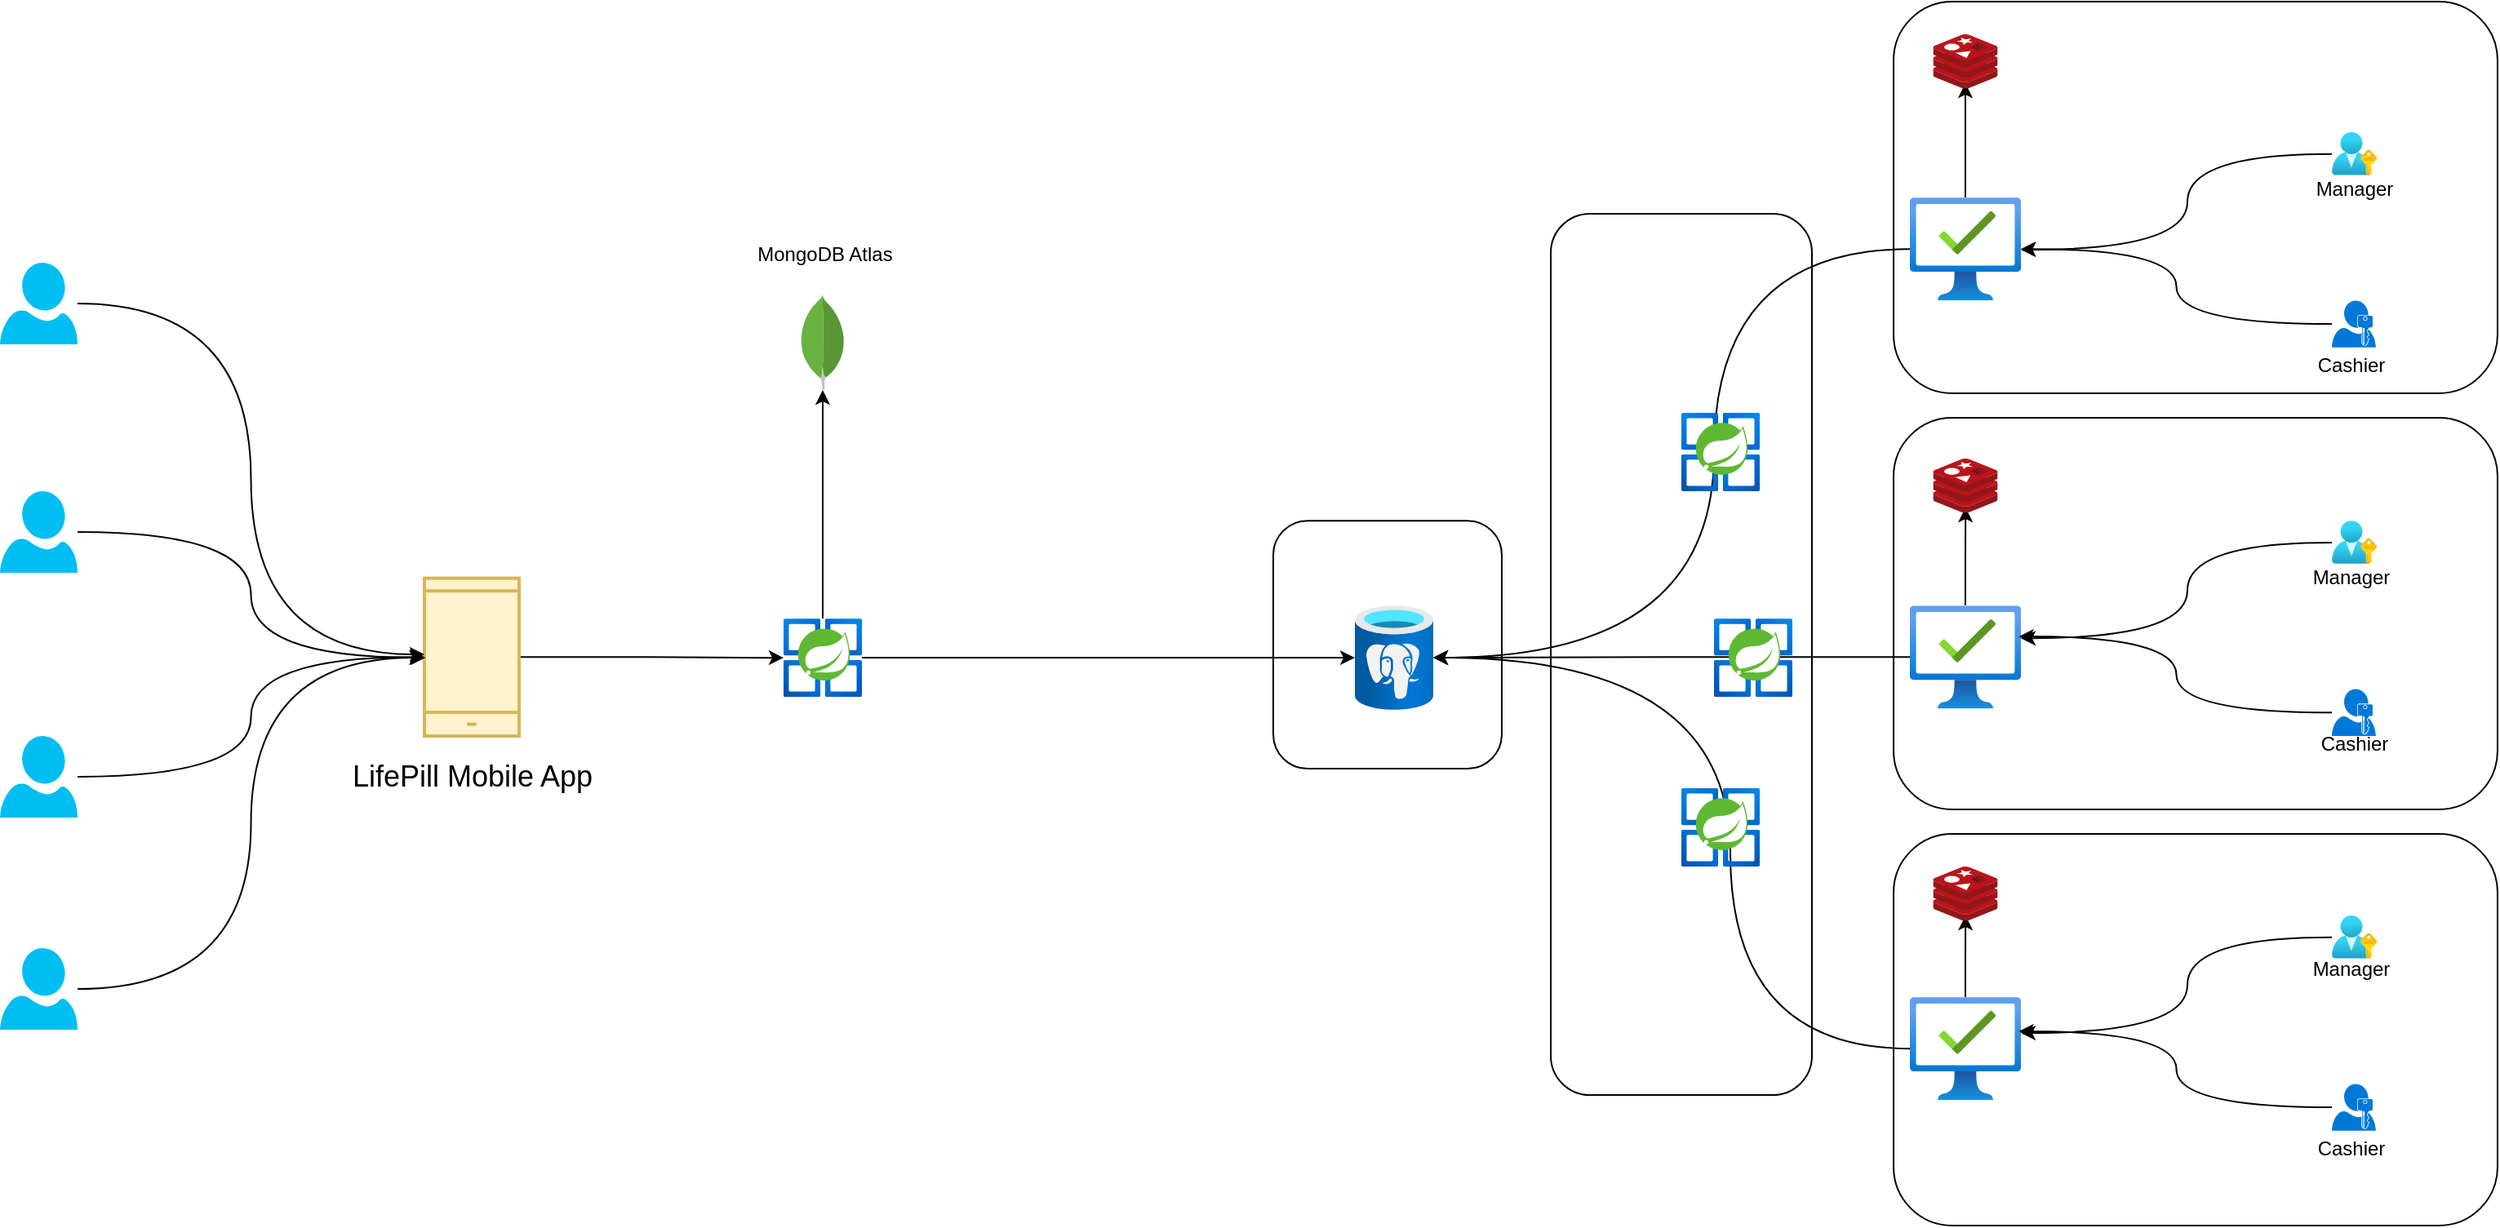 <mxfile version="24.6.5" type="github">
  <diagram name="Page-1" id="bUdxkc4C-8dXbEJqsbLI">
    <mxGraphModel dx="1608" dy="872" grid="1" gridSize="10" guides="1" tooltips="1" connect="1" arrows="1" fold="1" page="1" pageScale="1" pageWidth="850" pageHeight="1100" math="0" shadow="0">
      <root>
        <mxCell id="0" />
        <mxCell id="1" parent="0" />
        <mxCell id="u1SGTOXUv3aXrVpYH8Jw-95" value="" style="rounded=1;whiteSpace=wrap;html=1;" vertex="1" parent="1">
          <mxGeometry x="1190" y="10" width="370" height="240" as="geometry" />
        </mxCell>
        <mxCell id="u1SGTOXUv3aXrVpYH8Jw-100" value="" style="rounded=1;whiteSpace=wrap;html=1;" vertex="1" parent="1">
          <mxGeometry x="810" y="328.08" width="140" height="151.92" as="geometry" />
        </mxCell>
        <mxCell id="u1SGTOXUv3aXrVpYH8Jw-99" value="" style="rounded=1;whiteSpace=wrap;html=1;" vertex="1" parent="1">
          <mxGeometry x="980" y="140" width="160" height="540" as="geometry" />
        </mxCell>
        <mxCell id="u1SGTOXUv3aXrVpYH8Jw-98" value="" style="rounded=1;whiteSpace=wrap;html=1;" vertex="1" parent="1">
          <mxGeometry x="1190" y="520" width="370" height="240" as="geometry" />
        </mxCell>
        <mxCell id="u1SGTOXUv3aXrVpYH8Jw-96" value="" style="rounded=1;whiteSpace=wrap;html=1;" vertex="1" parent="1">
          <mxGeometry x="1190" y="265" width="370" height="240" as="geometry" />
        </mxCell>
        <mxCell id="u1SGTOXUv3aXrVpYH8Jw-1" value="" style="verticalLabelPosition=bottom;html=1;verticalAlign=top;align=center;strokeColor=none;fillColor=#00BEF2;shape=mxgraph.azure.user;" vertex="1" parent="1">
          <mxGeometry x="30" y="170" width="47.5" height="50" as="geometry" />
        </mxCell>
        <mxCell id="u1SGTOXUv3aXrVpYH8Jw-2" value="" style="verticalLabelPosition=bottom;html=1;verticalAlign=top;align=center;strokeColor=none;fillColor=#00BEF2;shape=mxgraph.azure.user;" vertex="1" parent="1">
          <mxGeometry x="30" y="310" width="47.5" height="50" as="geometry" />
        </mxCell>
        <mxCell id="u1SGTOXUv3aXrVpYH8Jw-9" style="edgeStyle=orthogonalEdgeStyle;rounded=0;orthogonalLoop=1;jettySize=auto;html=1;curved=1;" edge="1" parent="1" source="u1SGTOXUv3aXrVpYH8Jw-3" target="u1SGTOXUv3aXrVpYH8Jw-5">
          <mxGeometry relative="1" as="geometry" />
        </mxCell>
        <mxCell id="u1SGTOXUv3aXrVpYH8Jw-3" value="" style="verticalLabelPosition=bottom;html=1;verticalAlign=top;align=center;strokeColor=none;fillColor=#00BEF2;shape=mxgraph.azure.user;" vertex="1" parent="1">
          <mxGeometry x="30" y="460" width="47.5" height="50" as="geometry" />
        </mxCell>
        <mxCell id="u1SGTOXUv3aXrVpYH8Jw-4" value="" style="verticalLabelPosition=bottom;html=1;verticalAlign=top;align=center;strokeColor=none;fillColor=#00BEF2;shape=mxgraph.azure.user;" vertex="1" parent="1">
          <mxGeometry x="30" y="590" width="47.5" height="50" as="geometry" />
        </mxCell>
        <mxCell id="u1SGTOXUv3aXrVpYH8Jw-90" style="edgeStyle=orthogonalEdgeStyle;rounded=0;orthogonalLoop=1;jettySize=auto;html=1;" edge="1" parent="1" source="u1SGTOXUv3aXrVpYH8Jw-5" target="u1SGTOXUv3aXrVpYH8Jw-89">
          <mxGeometry relative="1" as="geometry" />
        </mxCell>
        <mxCell id="u1SGTOXUv3aXrVpYH8Jw-5" value="" style="html=1;verticalLabelPosition=bottom;align=center;labelBackgroundColor=#ffffff;verticalAlign=top;strokeWidth=2;strokeColor=#d6b656;shadow=0;dashed=0;shape=mxgraph.ios7.icons.smartphone;fillColor=#fff2cc;" vertex="1" parent="1">
          <mxGeometry x="290" y="363.33" width="58" height="96.67" as="geometry" />
        </mxCell>
        <mxCell id="u1SGTOXUv3aXrVpYH8Jw-6" value="&lt;font style=&quot;font-size: 18px;&quot;&gt;LifePill Mobile App&lt;/font&gt;" style="text;html=1;align=center;verticalAlign=middle;resizable=0;points=[];autosize=1;strokeColor=none;fillColor=none;" vertex="1" parent="1">
          <mxGeometry x="234" y="465" width="170" height="40" as="geometry" />
        </mxCell>
        <mxCell id="u1SGTOXUv3aXrVpYH8Jw-8" style="edgeStyle=orthogonalEdgeStyle;rounded=0;orthogonalLoop=1;jettySize=auto;html=1;entryX=-0.004;entryY=0.503;entryDx=0;entryDy=0;entryPerimeter=0;curved=1;" edge="1" parent="1" source="u1SGTOXUv3aXrVpYH8Jw-4" target="u1SGTOXUv3aXrVpYH8Jw-5">
          <mxGeometry relative="1" as="geometry" />
        </mxCell>
        <mxCell id="u1SGTOXUv3aXrVpYH8Jw-10" style="edgeStyle=orthogonalEdgeStyle;rounded=0;orthogonalLoop=1;jettySize=auto;html=1;entryX=0.013;entryY=0.503;entryDx=0;entryDy=0;entryPerimeter=0;curved=1;" edge="1" parent="1" source="u1SGTOXUv3aXrVpYH8Jw-2" target="u1SGTOXUv3aXrVpYH8Jw-5">
          <mxGeometry relative="1" as="geometry" />
        </mxCell>
        <mxCell id="u1SGTOXUv3aXrVpYH8Jw-11" style="edgeStyle=orthogonalEdgeStyle;rounded=0;orthogonalLoop=1;jettySize=auto;html=1;entryX=0;entryY=0.483;entryDx=0;entryDy=0;entryPerimeter=0;curved=1;" edge="1" parent="1" source="u1SGTOXUv3aXrVpYH8Jw-1" target="u1SGTOXUv3aXrVpYH8Jw-5">
          <mxGeometry relative="1" as="geometry" />
        </mxCell>
        <mxCell id="u1SGTOXUv3aXrVpYH8Jw-27" style="edgeStyle=orthogonalEdgeStyle;rounded=0;orthogonalLoop=1;jettySize=auto;html=1;curved=1;" edge="1" parent="1" source="u1SGTOXUv3aXrVpYH8Jw-20" target="u1SGTOXUv3aXrVpYH8Jw-23">
          <mxGeometry relative="1" as="geometry">
            <Array as="points">
              <mxPoint x="1080" y="162" />
              <mxPoint x="1080" y="412" />
            </Array>
          </mxGeometry>
        </mxCell>
        <mxCell id="u1SGTOXUv3aXrVpYH8Jw-20" value="" style="image;aspect=fixed;html=1;points=[];align=center;fontSize=12;image=img/lib/azure2/management_governance/Managed_Desktop.svg;" vertex="1" parent="1">
          <mxGeometry x="1200" y="130" width="68" height="63.2" as="geometry" />
        </mxCell>
        <mxCell id="u1SGTOXUv3aXrVpYH8Jw-25" style="edgeStyle=elbowEdgeStyle;rounded=0;orthogonalLoop=1;jettySize=auto;html=1;" edge="1" parent="1" source="u1SGTOXUv3aXrVpYH8Jw-21" target="u1SGTOXUv3aXrVpYH8Jw-23">
          <mxGeometry relative="1" as="geometry" />
        </mxCell>
        <mxCell id="u1SGTOXUv3aXrVpYH8Jw-33" style="edgeStyle=orthogonalEdgeStyle;rounded=0;orthogonalLoop=1;jettySize=auto;html=1;" edge="1" parent="1" source="u1SGTOXUv3aXrVpYH8Jw-21">
          <mxGeometry relative="1" as="geometry">
            <mxPoint x="1234.1" y="320" as="targetPoint" />
          </mxGeometry>
        </mxCell>
        <mxCell id="u1SGTOXUv3aXrVpYH8Jw-21" value="" style="image;aspect=fixed;html=1;points=[];align=center;fontSize=12;image=img/lib/azure2/management_governance/Managed_Desktop.svg;" vertex="1" parent="1">
          <mxGeometry x="1200" y="380.06" width="68" height="63.2" as="geometry" />
        </mxCell>
        <mxCell id="u1SGTOXUv3aXrVpYH8Jw-28" style="edgeStyle=orthogonalEdgeStyle;rounded=0;orthogonalLoop=1;jettySize=auto;html=1;curved=1;" edge="1" parent="1" source="u1SGTOXUv3aXrVpYH8Jw-22" target="u1SGTOXUv3aXrVpYH8Jw-23">
          <mxGeometry relative="1" as="geometry">
            <Array as="points">
              <mxPoint x="1090" y="652" />
              <mxPoint x="1090" y="412" />
            </Array>
          </mxGeometry>
        </mxCell>
        <mxCell id="u1SGTOXUv3aXrVpYH8Jw-32" style="edgeStyle=orthogonalEdgeStyle;rounded=0;orthogonalLoop=1;jettySize=auto;html=1;" edge="1" parent="1" source="u1SGTOXUv3aXrVpYH8Jw-22">
          <mxGeometry relative="1" as="geometry">
            <mxPoint x="1234.1" y="570" as="targetPoint" />
          </mxGeometry>
        </mxCell>
        <mxCell id="u1SGTOXUv3aXrVpYH8Jw-22" value="" style="image;aspect=fixed;html=1;points=[];align=center;fontSize=12;image=img/lib/azure2/management_governance/Managed_Desktop.svg;" vertex="1" parent="1">
          <mxGeometry x="1200" y="620" width="68" height="63.2" as="geometry" />
        </mxCell>
        <mxCell id="u1SGTOXUv3aXrVpYH8Jw-23" value="" style="image;aspect=fixed;html=1;points=[];align=center;fontSize=12;image=img/lib/azure2/databases/Azure_Database_PostgreSQL_Server.svg;" vertex="1" parent="1">
          <mxGeometry x="860" y="380.06" width="48" height="64" as="geometry" />
        </mxCell>
        <mxCell id="u1SGTOXUv3aXrVpYH8Jw-34" style="edgeStyle=orthogonalEdgeStyle;rounded=0;orthogonalLoop=1;jettySize=auto;html=1;entryX=0.5;entryY=1;entryDx=0;entryDy=0;entryPerimeter=0;" edge="1" parent="1" source="u1SGTOXUv3aXrVpYH8Jw-20">
          <mxGeometry relative="1" as="geometry">
            <mxPoint x="1233.995" y="60" as="targetPoint" />
          </mxGeometry>
        </mxCell>
        <mxCell id="u1SGTOXUv3aXrVpYH8Jw-36" value="" style="image;sketch=0;aspect=fixed;html=1;points=[];align=center;fontSize=12;image=img/lib/mscae/Cache_Redis_Product.svg;" vertex="1" parent="1">
          <mxGeometry x="1214.24" y="540" width="39.52" height="33.2" as="geometry" />
        </mxCell>
        <mxCell id="u1SGTOXUv3aXrVpYH8Jw-37" value="" style="image;sketch=0;aspect=fixed;html=1;points=[];align=center;fontSize=12;image=img/lib/mscae/Cache_Redis_Product.svg;" vertex="1" parent="1">
          <mxGeometry x="1214.24" y="290" width="39.52" height="33.2" as="geometry" />
        </mxCell>
        <mxCell id="u1SGTOXUv3aXrVpYH8Jw-38" value="" style="image;sketch=0;aspect=fixed;html=1;points=[];align=center;fontSize=12;image=img/lib/mscae/Cache_Redis_Product.svg;" vertex="1" parent="1">
          <mxGeometry x="1214.24" y="30" width="39.52" height="33.2" as="geometry" />
        </mxCell>
        <mxCell id="u1SGTOXUv3aXrVpYH8Jw-55" style="edgeStyle=orthogonalEdgeStyle;rounded=0;orthogonalLoop=1;jettySize=auto;html=1;curved=1;" edge="1" parent="1" source="u1SGTOXUv3aXrVpYH8Jw-47" target="u1SGTOXUv3aXrVpYH8Jw-20">
          <mxGeometry relative="1" as="geometry" />
        </mxCell>
        <mxCell id="u1SGTOXUv3aXrVpYH8Jw-47" value="" style="sketch=0;aspect=fixed;pointerEvents=1;shadow=0;dashed=0;html=1;strokeColor=none;labelPosition=center;verticalLabelPosition=bottom;verticalAlign=top;align=center;shape=mxgraph.mscae.enterprise.user_permissions;fillColor=#0078D7;" vertex="1" parent="1">
          <mxGeometry x="1458.5" y="193.2" width="27" height="28.72" as="geometry" />
        </mxCell>
        <mxCell id="u1SGTOXUv3aXrVpYH8Jw-56" style="edgeStyle=orthogonalEdgeStyle;rounded=0;orthogonalLoop=1;jettySize=auto;html=1;curved=1;" edge="1" parent="1" source="u1SGTOXUv3aXrVpYH8Jw-48" target="u1SGTOXUv3aXrVpYH8Jw-20">
          <mxGeometry relative="1" as="geometry">
            <Array as="points">
              <mxPoint x="1370" y="103" />
              <mxPoint x="1370" y="162" />
            </Array>
          </mxGeometry>
        </mxCell>
        <mxCell id="u1SGTOXUv3aXrVpYH8Jw-48" value="" style="image;aspect=fixed;html=1;points=[];align=center;fontSize=12;image=img/lib/azure2/azure_stack/User_Subscriptions.svg;" vertex="1" parent="1">
          <mxGeometry x="1458.5" y="90" width="27.5" height="26.69" as="geometry" />
        </mxCell>
        <mxCell id="u1SGTOXUv3aXrVpYH8Jw-60" value="" style="sketch=0;aspect=fixed;pointerEvents=1;shadow=0;dashed=0;html=1;strokeColor=none;labelPosition=center;verticalLabelPosition=bottom;verticalAlign=top;align=center;shape=mxgraph.mscae.enterprise.user_permissions;fillColor=#0078D7;" vertex="1" parent="1">
          <mxGeometry x="1458.5" y="431.28" width="27" height="28.72" as="geometry" />
        </mxCell>
        <mxCell id="u1SGTOXUv3aXrVpYH8Jw-61" style="edgeStyle=orthogonalEdgeStyle;rounded=0;orthogonalLoop=1;jettySize=auto;html=1;curved=1;" edge="1" parent="1" source="u1SGTOXUv3aXrVpYH8Jw-62">
          <mxGeometry relative="1" as="geometry">
            <mxPoint x="1268" y="400.08" as="targetPoint" />
            <Array as="points">
              <mxPoint x="1370" y="341.08" />
              <mxPoint x="1370" y="400.08" />
            </Array>
          </mxGeometry>
        </mxCell>
        <mxCell id="u1SGTOXUv3aXrVpYH8Jw-62" value="" style="image;aspect=fixed;html=1;points=[];align=center;fontSize=12;image=img/lib/azure2/azure_stack/User_Subscriptions.svg;" vertex="1" parent="1">
          <mxGeometry x="1458.5" y="328.08" width="27.5" height="26.69" as="geometry" />
        </mxCell>
        <mxCell id="u1SGTOXUv3aXrVpYH8Jw-63" style="edgeStyle=orthogonalEdgeStyle;rounded=0;orthogonalLoop=1;jettySize=auto;html=1;entryX=0.982;entryY=0.3;entryDx=0;entryDy=0;entryPerimeter=0;curved=1;" edge="1" parent="1" source="u1SGTOXUv3aXrVpYH8Jw-60" target="u1SGTOXUv3aXrVpYH8Jw-21">
          <mxGeometry relative="1" as="geometry" />
        </mxCell>
        <mxCell id="u1SGTOXUv3aXrVpYH8Jw-65" value="" style="sketch=0;aspect=fixed;pointerEvents=1;shadow=0;dashed=0;html=1;strokeColor=none;labelPosition=center;verticalLabelPosition=bottom;verticalAlign=top;align=center;shape=mxgraph.mscae.enterprise.user_permissions;fillColor=#0078D7;" vertex="1" parent="1">
          <mxGeometry x="1458.5" y="673.2" width="27" height="28.72" as="geometry" />
        </mxCell>
        <mxCell id="u1SGTOXUv3aXrVpYH8Jw-66" style="edgeStyle=orthogonalEdgeStyle;rounded=0;orthogonalLoop=1;jettySize=auto;html=1;curved=1;" edge="1" parent="1" source="u1SGTOXUv3aXrVpYH8Jw-67">
          <mxGeometry relative="1" as="geometry">
            <mxPoint x="1268" y="642" as="targetPoint" />
            <Array as="points">
              <mxPoint x="1370" y="583" />
              <mxPoint x="1370" y="642" />
            </Array>
          </mxGeometry>
        </mxCell>
        <mxCell id="u1SGTOXUv3aXrVpYH8Jw-67" value="" style="image;aspect=fixed;html=1;points=[];align=center;fontSize=12;image=img/lib/azure2/azure_stack/User_Subscriptions.svg;" vertex="1" parent="1">
          <mxGeometry x="1458.5" y="570" width="27.5" height="26.69" as="geometry" />
        </mxCell>
        <mxCell id="u1SGTOXUv3aXrVpYH8Jw-68" style="edgeStyle=orthogonalEdgeStyle;rounded=0;orthogonalLoop=1;jettySize=auto;html=1;entryX=0.982;entryY=0.332;entryDx=0;entryDy=0;entryPerimeter=0;curved=1;" edge="1" parent="1" source="u1SGTOXUv3aXrVpYH8Jw-65" target="u1SGTOXUv3aXrVpYH8Jw-22">
          <mxGeometry relative="1" as="geometry" />
        </mxCell>
        <mxCell id="u1SGTOXUv3aXrVpYH8Jw-69" value="Manager" style="text;html=1;align=center;verticalAlign=middle;resizable=0;points=[];autosize=1;strokeColor=none;fillColor=none;" vertex="1" parent="1">
          <mxGeometry x="1437.25" y="110" width="70" height="30" as="geometry" />
        </mxCell>
        <mxCell id="u1SGTOXUv3aXrVpYH8Jw-71" value="Cashier" style="text;html=1;align=center;verticalAlign=middle;resizable=0;points=[];autosize=1;strokeColor=none;fillColor=none;" vertex="1" parent="1">
          <mxGeometry x="1440" y="218" width="60" height="30" as="geometry" />
        </mxCell>
        <mxCell id="u1SGTOXUv3aXrVpYH8Jw-72" value="Manager" style="text;html=1;align=center;verticalAlign=middle;resizable=0;points=[];autosize=1;strokeColor=none;fillColor=none;" vertex="1" parent="1">
          <mxGeometry x="1435" y="348" width="70" height="30" as="geometry" />
        </mxCell>
        <mxCell id="u1SGTOXUv3aXrVpYH8Jw-73" value="Cashier" style="text;html=1;align=center;verticalAlign=middle;resizable=0;points=[];autosize=1;strokeColor=none;fillColor=none;" vertex="1" parent="1">
          <mxGeometry x="1442" y="450" width="60" height="30" as="geometry" />
        </mxCell>
        <mxCell id="u1SGTOXUv3aXrVpYH8Jw-75" value="Manager" style="text;html=1;align=center;verticalAlign=middle;resizable=0;points=[];autosize=1;strokeColor=none;fillColor=none;" vertex="1" parent="1">
          <mxGeometry x="1435" y="588" width="70" height="30" as="geometry" />
        </mxCell>
        <mxCell id="u1SGTOXUv3aXrVpYH8Jw-77" value="Cashier" style="text;html=1;align=center;verticalAlign=middle;resizable=0;points=[];autosize=1;strokeColor=none;fillColor=none;" vertex="1" parent="1">
          <mxGeometry x="1440" y="698" width="60" height="30" as="geometry" />
        </mxCell>
        <mxCell id="u1SGTOXUv3aXrVpYH8Jw-79" value="" style="image;aspect=fixed;html=1;points=[];align=center;fontSize=12;image=img/lib/azure2/compute/Azure_Spring_Cloud.svg;" vertex="1" parent="1">
          <mxGeometry x="1060" y="262" width="48" height="48" as="geometry" />
        </mxCell>
        <mxCell id="u1SGTOXUv3aXrVpYH8Jw-85" value="" style="image;aspect=fixed;html=1;points=[];align=center;fontSize=12;image=img/lib/azure2/compute/Azure_Spring_Cloud.svg;" vertex="1" parent="1">
          <mxGeometry x="1080" y="388.06" width="48" height="48" as="geometry" />
        </mxCell>
        <mxCell id="u1SGTOXUv3aXrVpYH8Jw-88" value="" style="image;aspect=fixed;html=1;points=[];align=center;fontSize=12;image=img/lib/azure2/compute/Azure_Spring_Cloud.svg;" vertex="1" parent="1">
          <mxGeometry x="1060" y="492" width="48" height="48" as="geometry" />
        </mxCell>
        <mxCell id="u1SGTOXUv3aXrVpYH8Jw-93" style="edgeStyle=orthogonalEdgeStyle;rounded=0;orthogonalLoop=1;jettySize=auto;html=1;" edge="1" parent="1" source="u1SGTOXUv3aXrVpYH8Jw-89" target="u1SGTOXUv3aXrVpYH8Jw-92">
          <mxGeometry relative="1" as="geometry" />
        </mxCell>
        <mxCell id="u1SGTOXUv3aXrVpYH8Jw-94" style="edgeStyle=orthogonalEdgeStyle;rounded=0;orthogonalLoop=1;jettySize=auto;html=1;" edge="1" parent="1" source="u1SGTOXUv3aXrVpYH8Jw-89" target="u1SGTOXUv3aXrVpYH8Jw-23">
          <mxGeometry relative="1" as="geometry" />
        </mxCell>
        <mxCell id="u1SGTOXUv3aXrVpYH8Jw-89" value="" style="image;aspect=fixed;html=1;points=[];align=center;fontSize=12;image=img/lib/azure2/compute/Azure_Spring_Cloud.svg;" vertex="1" parent="1">
          <mxGeometry x="510" y="388.06" width="48" height="48" as="geometry" />
        </mxCell>
        <mxCell id="u1SGTOXUv3aXrVpYH8Jw-92" value="" style="dashed=0;outlineConnect=0;html=1;align=center;labelPosition=center;verticalLabelPosition=bottom;verticalAlign=top;shape=mxgraph.weblogos.mongodb" vertex="1" parent="1">
          <mxGeometry x="520" y="189.42" width="28" height="58.58" as="geometry" />
        </mxCell>
        <mxCell id="u1SGTOXUv3aXrVpYH8Jw-101" value="MongoDB Atlas" style="text;html=1;align=center;verticalAlign=middle;resizable=0;points=[];autosize=1;strokeColor=none;fillColor=none;" vertex="1" parent="1">
          <mxGeometry x="480" y="150" width="110" height="30" as="geometry" />
        </mxCell>
      </root>
    </mxGraphModel>
  </diagram>
</mxfile>
